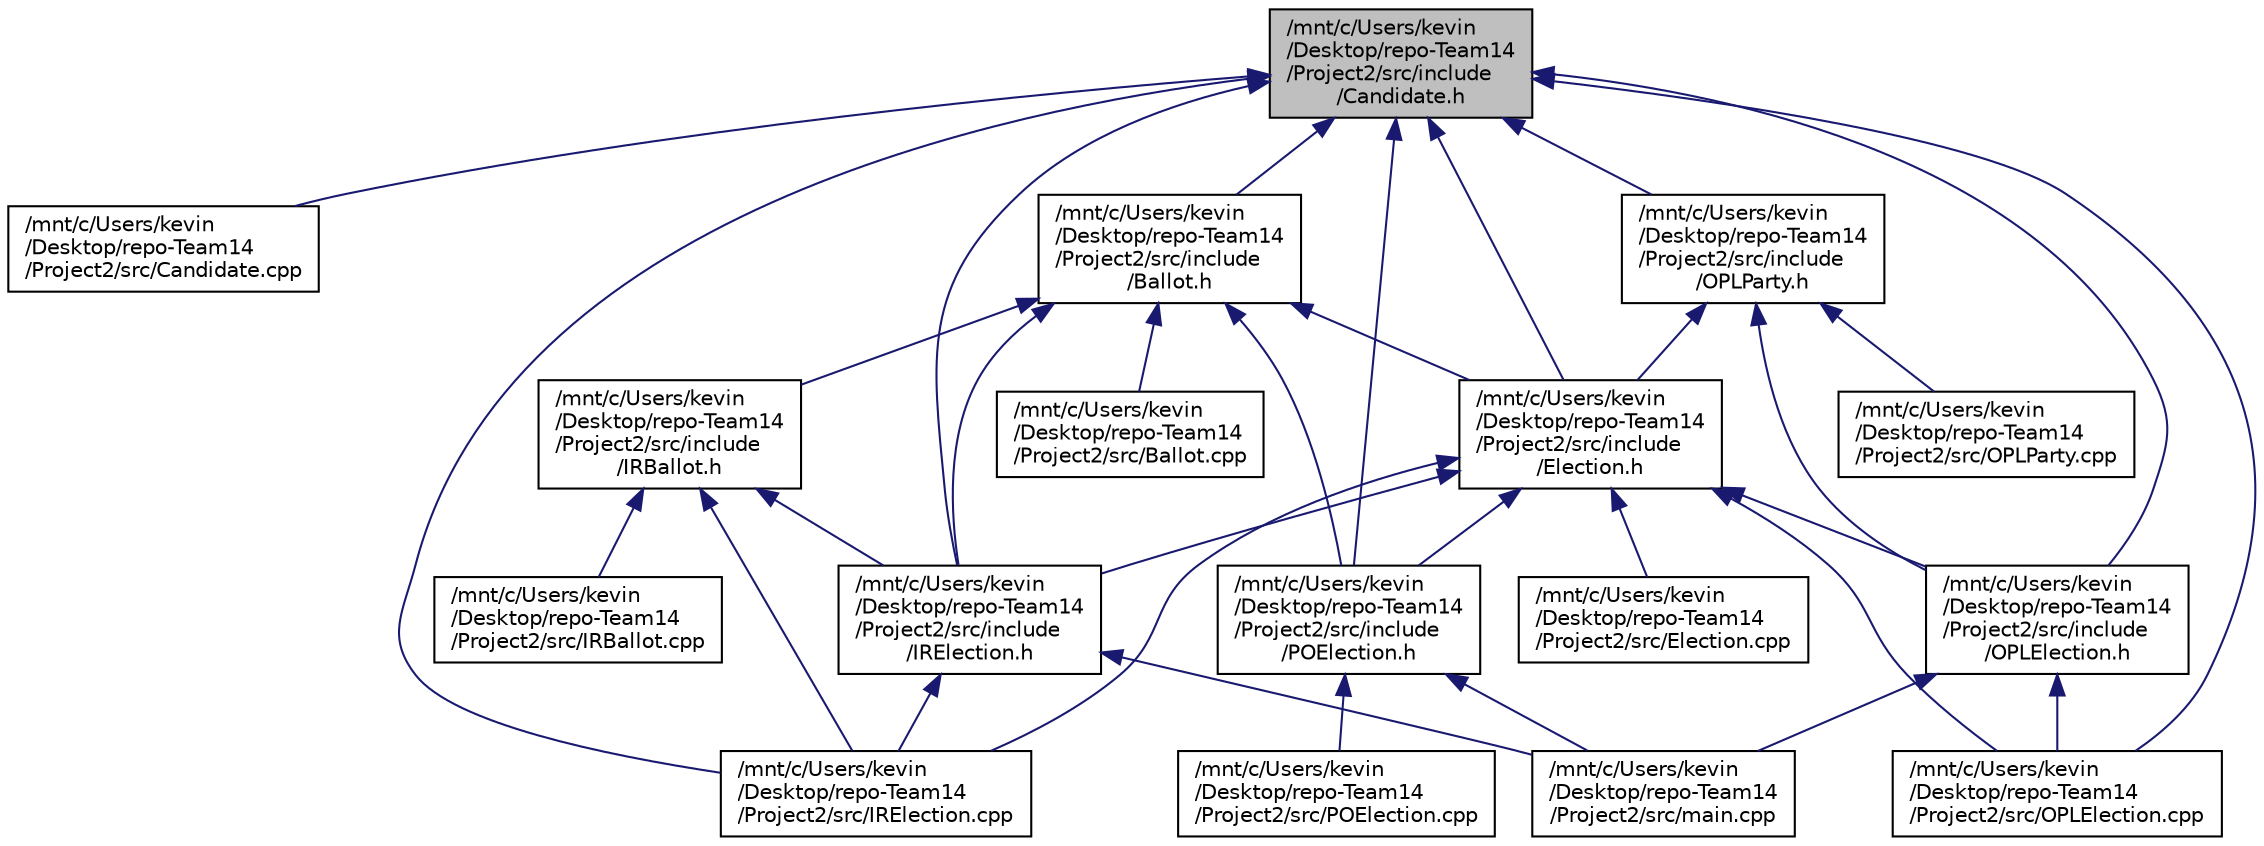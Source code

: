 digraph "/mnt/c/Users/kevin/Desktop/repo-Team14/Project2/src/include/Candidate.h"
{
 // LATEX_PDF_SIZE
  edge [fontname="Helvetica",fontsize="10",labelfontname="Helvetica",labelfontsize="10"];
  node [fontname="Helvetica",fontsize="10",shape=record];
  Node1 [label="/mnt/c/Users/kevin\l/Desktop/repo-Team14\l/Project2/src/include\l/Candidate.h",height=0.2,width=0.4,color="black", fillcolor="grey75", style="filled", fontcolor="black",tooltip=" "];
  Node1 -> Node2 [dir="back",color="midnightblue",fontsize="10",style="solid",fontname="Helvetica"];
  Node2 [label="/mnt/c/Users/kevin\l/Desktop/repo-Team14\l/Project2/src/Candidate.cpp",height=0.2,width=0.4,color="black", fillcolor="white", style="filled",URL="$Candidate_8cpp.html",tooltip=" "];
  Node1 -> Node3 [dir="back",color="midnightblue",fontsize="10",style="solid",fontname="Helvetica"];
  Node3 [label="/mnt/c/Users/kevin\l/Desktop/repo-Team14\l/Project2/src/IRElection.cpp",height=0.2,width=0.4,color="black", fillcolor="white", style="filled",URL="$IRElection_8cpp.html",tooltip=" "];
  Node1 -> Node4 [dir="back",color="midnightblue",fontsize="10",style="solid",fontname="Helvetica"];
  Node4 [label="/mnt/c/Users/kevin\l/Desktop/repo-Team14\l/Project2/src/OPLElection.cpp",height=0.2,width=0.4,color="black", fillcolor="white", style="filled",URL="$OPLElection_8cpp.html",tooltip=" "];
  Node1 -> Node5 [dir="back",color="midnightblue",fontsize="10",style="solid",fontname="Helvetica"];
  Node5 [label="/mnt/c/Users/kevin\l/Desktop/repo-Team14\l/Project2/src/include\l/Ballot.h",height=0.2,width=0.4,color="black", fillcolor="white", style="filled",URL="$Ballot_8h.html",tooltip=" "];
  Node5 -> Node6 [dir="back",color="midnightblue",fontsize="10",style="solid",fontname="Helvetica"];
  Node6 [label="/mnt/c/Users/kevin\l/Desktop/repo-Team14\l/Project2/src/Ballot.cpp",height=0.2,width=0.4,color="black", fillcolor="white", style="filled",URL="$Ballot_8cpp.html",tooltip=" "];
  Node5 -> Node7 [dir="back",color="midnightblue",fontsize="10",style="solid",fontname="Helvetica"];
  Node7 [label="/mnt/c/Users/kevin\l/Desktop/repo-Team14\l/Project2/src/include\l/Election.h",height=0.2,width=0.4,color="black", fillcolor="white", style="filled",URL="$Election_8h.html",tooltip=" "];
  Node7 -> Node8 [dir="back",color="midnightblue",fontsize="10",style="solid",fontname="Helvetica"];
  Node8 [label="/mnt/c/Users/kevin\l/Desktop/repo-Team14\l/Project2/src/Election.cpp",height=0.2,width=0.4,color="black", fillcolor="white", style="filled",URL="$Election_8cpp.html",tooltip=" "];
  Node7 -> Node3 [dir="back",color="midnightblue",fontsize="10",style="solid",fontname="Helvetica"];
  Node7 -> Node4 [dir="back",color="midnightblue",fontsize="10",style="solid",fontname="Helvetica"];
  Node7 -> Node9 [dir="back",color="midnightblue",fontsize="10",style="solid",fontname="Helvetica"];
  Node9 [label="/mnt/c/Users/kevin\l/Desktop/repo-Team14\l/Project2/src/include\l/IRElection.h",height=0.2,width=0.4,color="black", fillcolor="white", style="filled",URL="$IRElection_8h.html",tooltip=" "];
  Node9 -> Node3 [dir="back",color="midnightblue",fontsize="10",style="solid",fontname="Helvetica"];
  Node9 -> Node10 [dir="back",color="midnightblue",fontsize="10",style="solid",fontname="Helvetica"];
  Node10 [label="/mnt/c/Users/kevin\l/Desktop/repo-Team14\l/Project2/src/main.cpp",height=0.2,width=0.4,color="black", fillcolor="white", style="filled",URL="$main_8cpp.html",tooltip=" "];
  Node7 -> Node11 [dir="back",color="midnightblue",fontsize="10",style="solid",fontname="Helvetica"];
  Node11 [label="/mnt/c/Users/kevin\l/Desktop/repo-Team14\l/Project2/src/include\l/OPLElection.h",height=0.2,width=0.4,color="black", fillcolor="white", style="filled",URL="$OPLElection_8h.html",tooltip=" "];
  Node11 -> Node10 [dir="back",color="midnightblue",fontsize="10",style="solid",fontname="Helvetica"];
  Node11 -> Node4 [dir="back",color="midnightblue",fontsize="10",style="solid",fontname="Helvetica"];
  Node7 -> Node12 [dir="back",color="midnightblue",fontsize="10",style="solid",fontname="Helvetica"];
  Node12 [label="/mnt/c/Users/kevin\l/Desktop/repo-Team14\l/Project2/src/include\l/POElection.h",height=0.2,width=0.4,color="black", fillcolor="white", style="filled",URL="$POElection_8h.html",tooltip=" "];
  Node12 -> Node10 [dir="back",color="midnightblue",fontsize="10",style="solid",fontname="Helvetica"];
  Node12 -> Node13 [dir="back",color="midnightblue",fontsize="10",style="solid",fontname="Helvetica"];
  Node13 [label="/mnt/c/Users/kevin\l/Desktop/repo-Team14\l/Project2/src/POElection.cpp",height=0.2,width=0.4,color="black", fillcolor="white", style="filled",URL="$POElection_8cpp.html",tooltip=" "];
  Node5 -> Node14 [dir="back",color="midnightblue",fontsize="10",style="solid",fontname="Helvetica"];
  Node14 [label="/mnt/c/Users/kevin\l/Desktop/repo-Team14\l/Project2/src/include\l/IRBallot.h",height=0.2,width=0.4,color="black", fillcolor="white", style="filled",URL="$IRBallot_8h.html",tooltip=" "];
  Node14 -> Node15 [dir="back",color="midnightblue",fontsize="10",style="solid",fontname="Helvetica"];
  Node15 [label="/mnt/c/Users/kevin\l/Desktop/repo-Team14\l/Project2/src/IRBallot.cpp",height=0.2,width=0.4,color="black", fillcolor="white", style="filled",URL="$IRBallot_8cpp.html",tooltip=" "];
  Node14 -> Node3 [dir="back",color="midnightblue",fontsize="10",style="solid",fontname="Helvetica"];
  Node14 -> Node9 [dir="back",color="midnightblue",fontsize="10",style="solid",fontname="Helvetica"];
  Node5 -> Node9 [dir="back",color="midnightblue",fontsize="10",style="solid",fontname="Helvetica"];
  Node5 -> Node12 [dir="back",color="midnightblue",fontsize="10",style="solid",fontname="Helvetica"];
  Node1 -> Node7 [dir="back",color="midnightblue",fontsize="10",style="solid",fontname="Helvetica"];
  Node1 -> Node9 [dir="back",color="midnightblue",fontsize="10",style="solid",fontname="Helvetica"];
  Node1 -> Node11 [dir="back",color="midnightblue",fontsize="10",style="solid",fontname="Helvetica"];
  Node1 -> Node16 [dir="back",color="midnightblue",fontsize="10",style="solid",fontname="Helvetica"];
  Node16 [label="/mnt/c/Users/kevin\l/Desktop/repo-Team14\l/Project2/src/include\l/OPLParty.h",height=0.2,width=0.4,color="black", fillcolor="white", style="filled",URL="$OPLParty_8h.html",tooltip=" "];
  Node16 -> Node17 [dir="back",color="midnightblue",fontsize="10",style="solid",fontname="Helvetica"];
  Node17 [label="/mnt/c/Users/kevin\l/Desktop/repo-Team14\l/Project2/src/OPLParty.cpp",height=0.2,width=0.4,color="black", fillcolor="white", style="filled",URL="$OPLParty_8cpp.html",tooltip=" "];
  Node16 -> Node7 [dir="back",color="midnightblue",fontsize="10",style="solid",fontname="Helvetica"];
  Node16 -> Node11 [dir="back",color="midnightblue",fontsize="10",style="solid",fontname="Helvetica"];
  Node1 -> Node12 [dir="back",color="midnightblue",fontsize="10",style="solid",fontname="Helvetica"];
}
